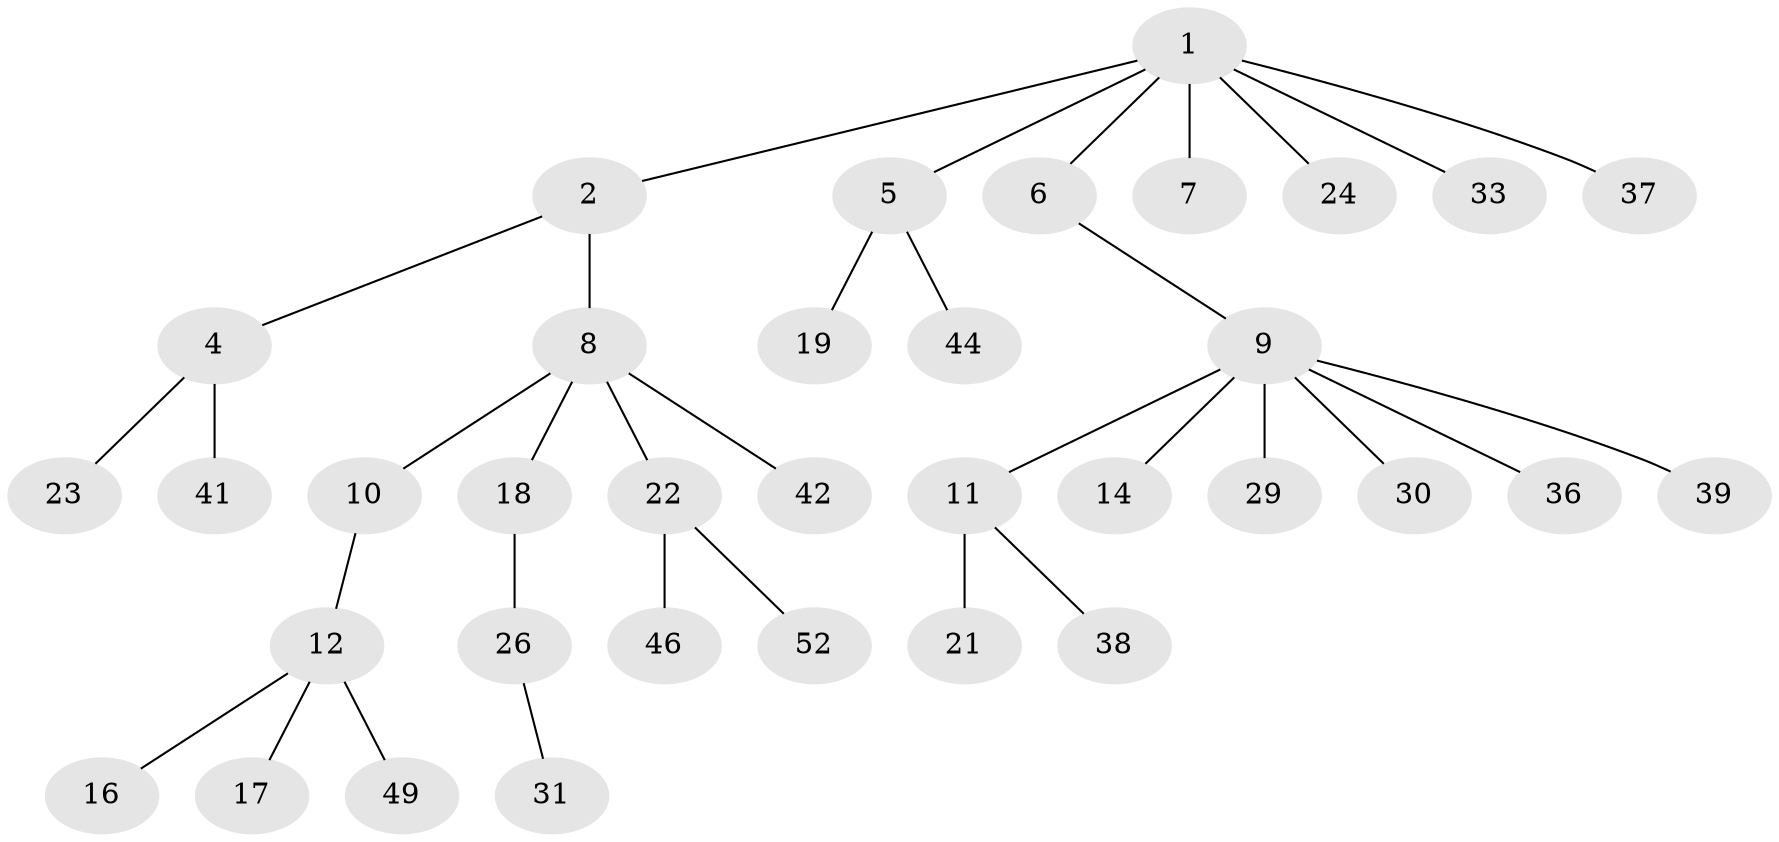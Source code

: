 // original degree distribution, {5: 0.05660377358490566, 3: 0.11320754716981132, 4: 0.11320754716981132, 1: 0.5471698113207547, 2: 0.16981132075471697}
// Generated by graph-tools (version 1.1) at 2025/42/03/06/25 10:42:05]
// undirected, 35 vertices, 34 edges
graph export_dot {
graph [start="1"]
  node [color=gray90,style=filled];
  1 [super="+3"];
  2;
  4 [super="+20"];
  5 [super="+15"];
  6 [super="+28"];
  7;
  8 [super="+32"];
  9 [super="+25"];
  10 [super="+40"];
  11 [super="+27"];
  12 [super="+13"];
  14;
  16;
  17 [super="+53"];
  18 [super="+48"];
  19;
  21;
  22 [super="+34"];
  23 [super="+43"];
  24;
  26 [super="+47"];
  29 [super="+51"];
  30 [super="+45"];
  31 [super="+35"];
  33;
  36;
  37;
  38;
  39;
  41;
  42;
  44;
  46 [super="+50"];
  49;
  52;
  1 -- 2;
  1 -- 6;
  1 -- 24;
  1 -- 37;
  1 -- 7;
  1 -- 5;
  1 -- 33;
  2 -- 4;
  2 -- 8;
  4 -- 41;
  4 -- 23;
  5 -- 19;
  5 -- 44;
  6 -- 9;
  8 -- 10;
  8 -- 18;
  8 -- 22;
  8 -- 42;
  9 -- 11;
  9 -- 14;
  9 -- 29;
  9 -- 36;
  9 -- 30;
  9 -- 39;
  10 -- 12;
  11 -- 21;
  11 -- 38;
  12 -- 16;
  12 -- 49;
  12 -- 17;
  18 -- 26;
  22 -- 46;
  22 -- 52;
  26 -- 31;
}
